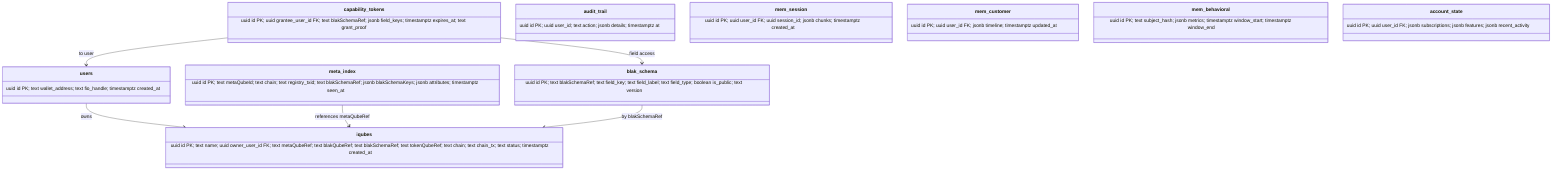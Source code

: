 classDiagram
  class users { uuid id PK; text wallet_address; text fio_handle; timestamptz created_at }
  class iqubes { uuid id PK; text name; uuid owner_user_id FK; text metaQubeRef; text blakQubeRef; text blakSchemaRef; text tokenQubeRef; text chain; text chain_tx; text status; timestamptz created_at }
  class meta_index { uuid id PK; text metaQubeId; text chain; text registry_txid; text blakSchemaRef; jsonb blakSchemaKeys; jsonb attributes; timestamptz seen_at }
  class blak_schema { uuid id PK; text blakSchemaRef; text field_key; text field_label; text field_type; boolean is_public; text version }
  class capability_tokens { uuid id PK; uuid grantee_user_id FK; text blakSchemaRef; jsonb field_keys; timestamptz expires_at; text grant_proof }
  class audit_trail { uuid id PK; uuid user_id; text action; jsonb details; timestamptz at }
  class mem_session { uuid id PK; uuid user_id FK; uuid session_id; jsonb chunks; timestamptz created_at }
  class mem_customer { uuid id PK; uuid user_id FK; jsonb timeline; timestamptz updated_at }
  class mem_behavioral { uuid id PK; text subject_hash; jsonb metrics; timestamptz window_start; timestamptz window_end }
  class account_state { uuid id PK; uuid user_id FK; jsonb subscriptions; jsonb features; jsonb recent_activity }
  users --> iqubes : owns
  meta_index --> iqubes : references metaQubeRef
  blak_schema --> iqubes : by blakSchemaRef
  capability_tokens --> blak_schema : field access
  capability_tokens --> users : to user